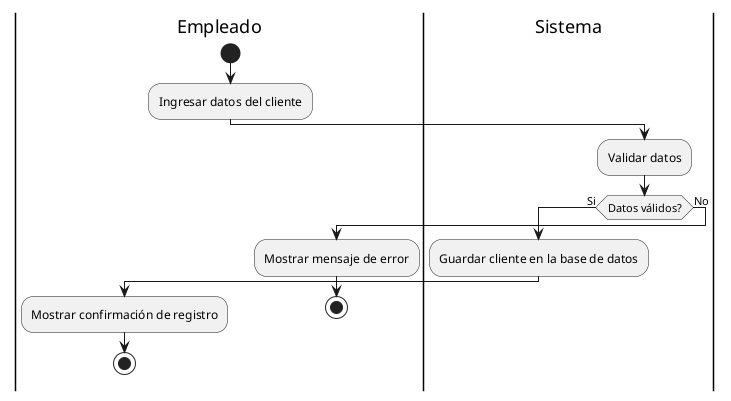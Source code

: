 @startuml da_registrar_cliente
|Empleado|
start
:Ingresar datos del cliente;
|Sistema|
:Validar datos;

if (Datos válidos?) is (Si) then
:Guardar cliente en la base de datos;
|Empleado|
:Mostrar confirmación de registro;
stop
else (No)
|Empleado|
:Mostrar mensaje de error;
stop

@enduml
